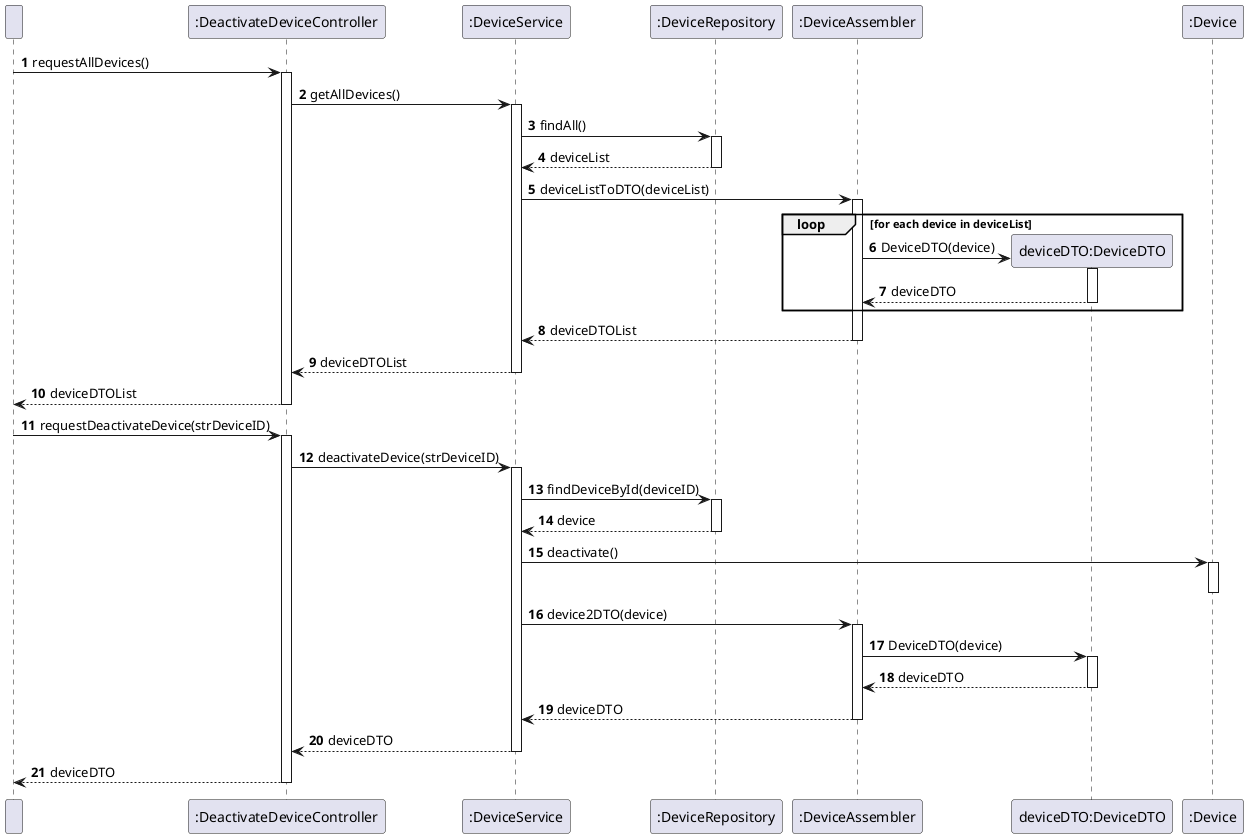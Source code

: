 @startuml
'https://plantuml.com/sequence-diagram

autonumber

    participant " " as User
    participant ":DeactivateDeviceController" as Controller
    participant ":DeviceService" as Service
    participant ":DeviceRepository" as Repository
    participant ":DeviceAssembler" as Assembler
    participant "deviceDTO:DeviceDTO" as DTO
    participant ":Device" as Device

' Request all devices

    User -> Controller: requestAllDevices()
    activate Controller
    Controller -> Service: getAllDevices()
    activate Service
    Service -> Repository: findAll()
    activate Repository
    Repository --> Service: deviceList
    deactivate Repository

    Service -> Assembler: deviceListToDTO(deviceList)
    activate Assembler
    loop for each device in deviceList
        create DTO
        Assembler -> DTO: DeviceDTO(device)
        activate DTO
        DTO --> Assembler: deviceDTO
        deactivate DTO
    end
    Assembler --> Service: deviceDTOList
    deactivate Assembler

    Service --> Controller: deviceDTOList
    deactivate Service
    Controller --> User: deviceDTOList
    deactivate Controller

' Deactivate device

    User -> Controller: requestDeactivateDevice(strDeviceID)
    activate Controller
    Controller -> Service: deactivateDevice(strDeviceID)
    activate Service
    Service -> Repository: findDeviceById(deviceID)
    activate Repository
    Repository --> Service: device
    deactivate Repository

   Service -> Device: deactivate()
   activate Device
   ' The deactivate() method internally updates the Device's status to inactive.
   ' This is an internal detail, so the creation/modification of the status value object is not explicitly represented.
   deactivate Device

   /'Service --> Repository: save(device)
   ' Updated to save the whole device, reflecting the change in status.
   activate Repository
   Repository --> Service: device
   ' The Repository confirms the save operation, potentially returning a status or acknowledgment.
   deactivate Repository'/


    Service -> Assembler: device2DTO(device)
    activate Assembler
    Assembler -> DTO: DeviceDTO(device)
    activate DTO
    DTO --> Assembler: deviceDTO
    deactivate DTO
    Assembler --> Service: deviceDTO
    deactivate Assembler

    Service --> Controller: deviceDTO
    deactivate Service
    Controller --> User: deviceDTO
    deactivate Controller

@enduml
